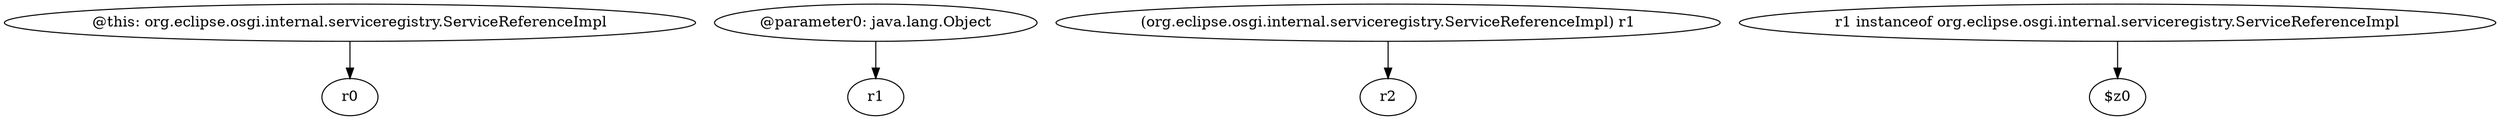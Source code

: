 digraph g {
0[label="@this: org.eclipse.osgi.internal.serviceregistry.ServiceReferenceImpl"]
1[label="r0"]
0->1[label=""]
2[label="@parameter0: java.lang.Object"]
3[label="r1"]
2->3[label=""]
4[label="(org.eclipse.osgi.internal.serviceregistry.ServiceReferenceImpl) r1"]
5[label="r2"]
4->5[label=""]
6[label="r1 instanceof org.eclipse.osgi.internal.serviceregistry.ServiceReferenceImpl"]
7[label="$z0"]
6->7[label=""]
}
